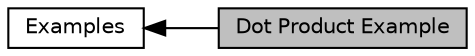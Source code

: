 digraph "Dot Product Example"
{
  edge [fontname="Helvetica",fontsize="10",labelfontname="Helvetica",labelfontsize="10"];
  node [fontname="Helvetica",fontsize="10",shape=box];
  rankdir=LR;
  Node2 [label="Examples",height=0.2,width=0.4,color="black", fillcolor="white", style="filled",URL="$group__group_examples.html",tooltip=" "];
  Node1 [label="Dot Product Example",height=0.2,width=0.4,color="black", fillcolor="grey75", style="filled", fontcolor="black",tooltip=" "];
  Node2->Node1 [shape=plaintext, dir="back", style="solid"];
}

